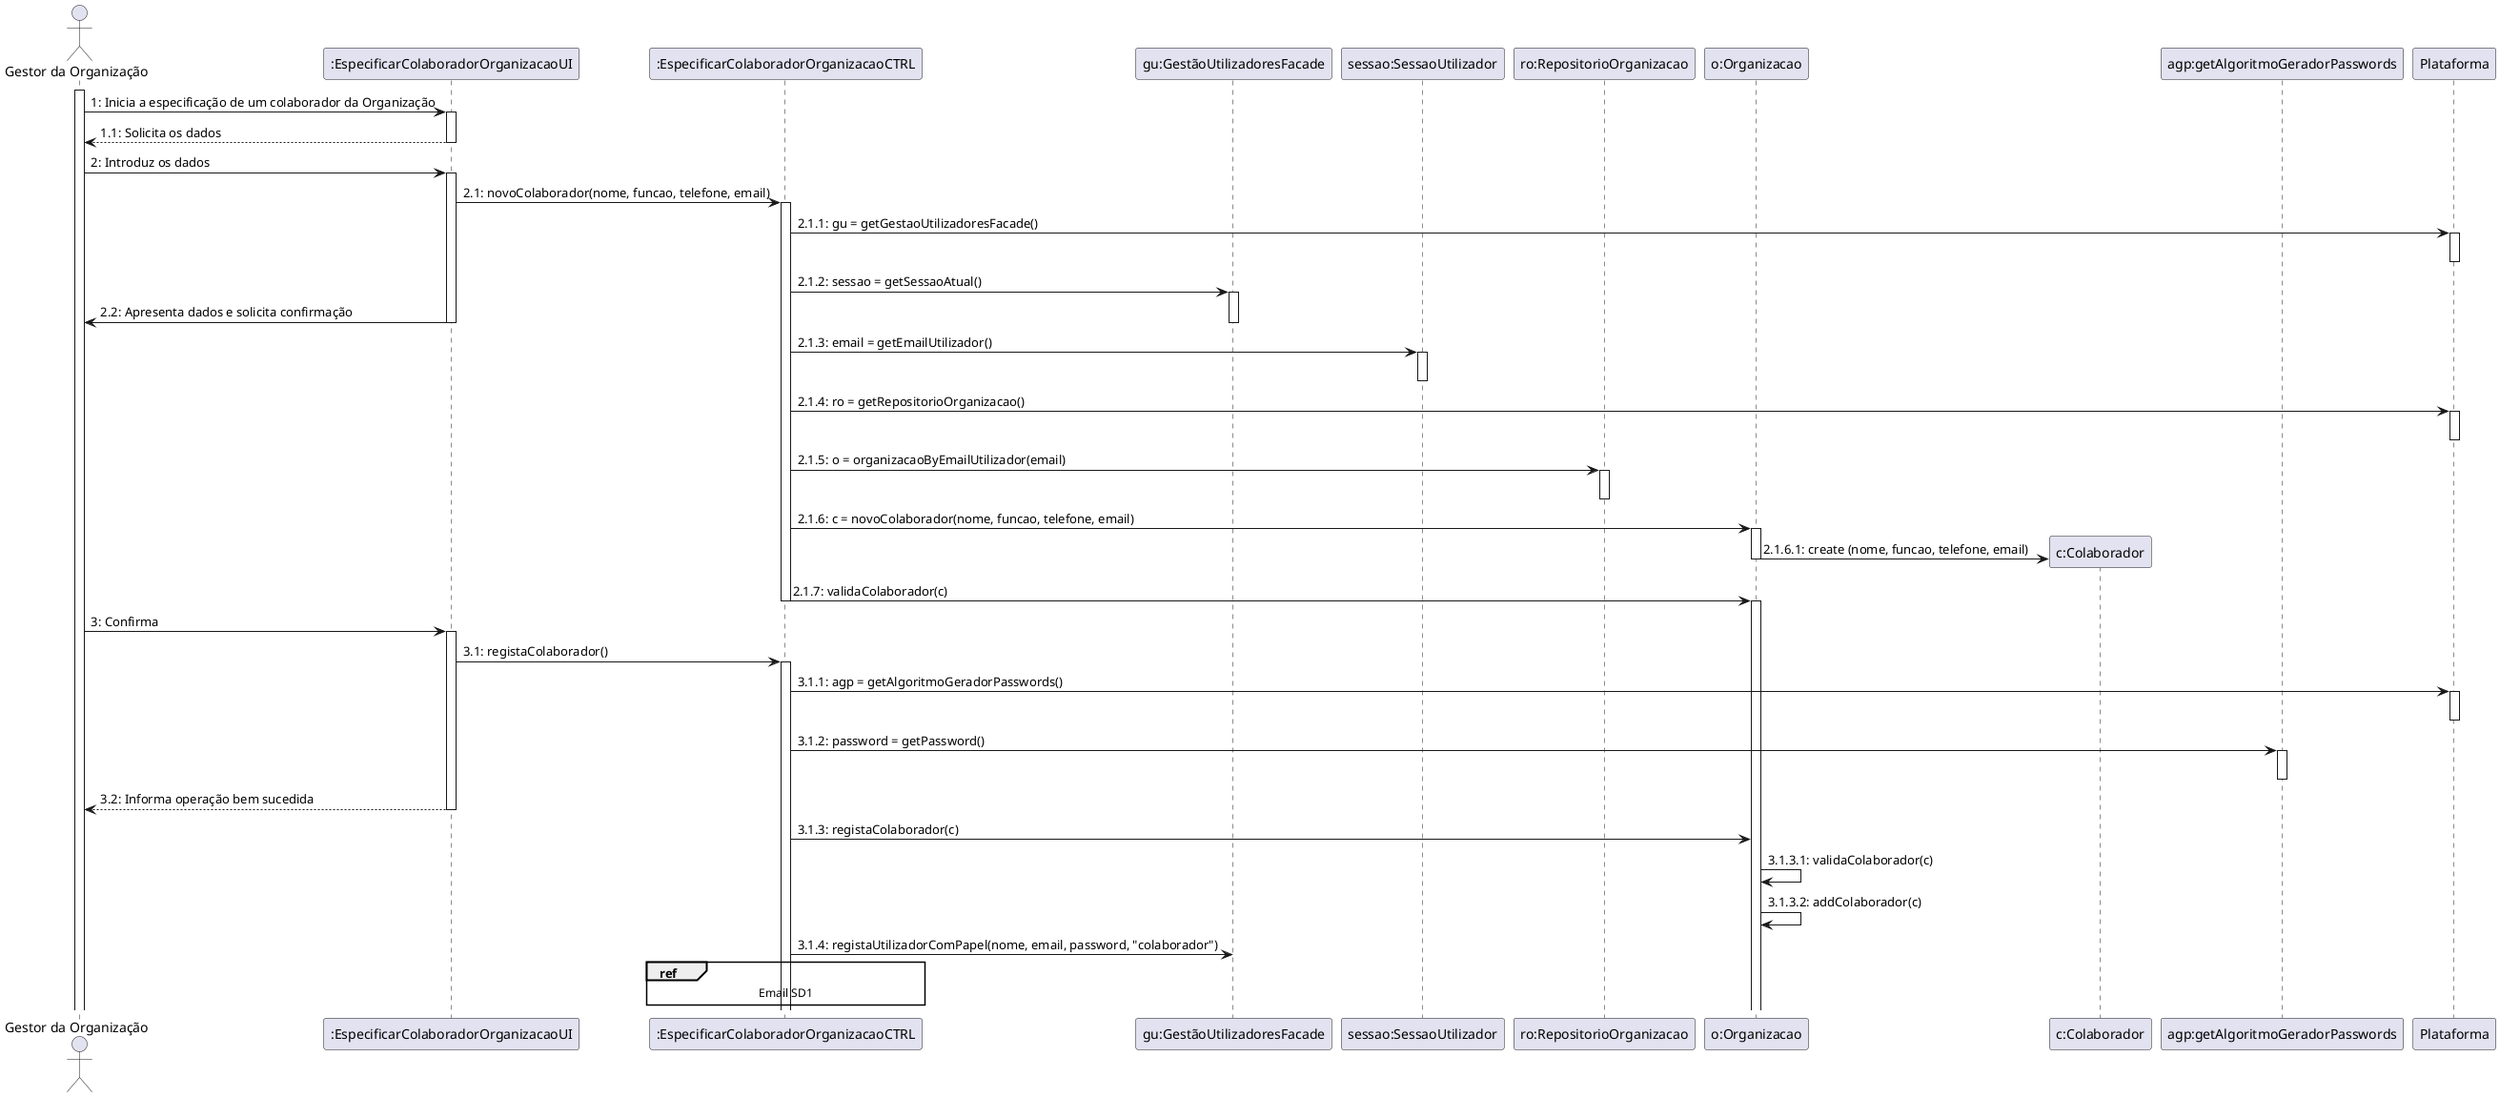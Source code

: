 @startuml

actor "Gestor da Organização" as GestorOrganizacao
participant ":EspecificarColaboradorOrganizacaoUI" as EspecificarColaboradorOrganizacaoUI
participant ":EspecificarColaboradorOrganizacaoCTRL" as EspecificarColaboradorOrganizacaoCTRL
participant "gu:GestãoUtilizadoresFacade" as GestaoUtilizadoresFacade
participant "sessao:SessaoUtilizador" as SessaoUtilizador
participant "ro:RepositorioOrganizacao" as RepositorioOrganizacao
participant "o:Organizacao" as Organizacao
participant "c:Colaborador" as Colaborador
participant "agp:getAlgoritmoGeradorPasswords" as AlgoritmoGeradorPasswords

activate GestorOrganizacao
GestorOrganizacao -> EspecificarColaboradorOrganizacaoUI: 1: Inicia a especificação de um colaborador da Organização
activate EspecificarColaboradorOrganizacaoUI
EspecificarColaboradorOrganizacaoUI --> GestorOrganizacao: 1.1: Solicita os dados
deactivate EspecificarColaboradorOrganizacaoUI
GestorOrganizacao -> EspecificarColaboradorOrganizacaoUI: 2: Introduz os dados
activate EspecificarColaboradorOrganizacaoUI
EspecificarColaboradorOrganizacaoUI -> EspecificarColaboradorOrganizacaoCTRL: 2.1: novoColaborador(nome, funcao, telefone, email)
activate EspecificarColaboradorOrganizacaoCTRL
EspecificarColaboradorOrganizacaoCTRL -> Plataforma: 2.1.1: gu = getGestaoUtilizadoresFacade()
activate Plataforma
deactivate Plataforma

EspecificarColaboradorOrganizacaoCTRL -> GestaoUtilizadoresFacade: 2.1.2: sessao = getSessaoAtual()
activate GestaoUtilizadoresFacade
EspecificarColaboradorOrganizacaoUI -> GestorOrganizacao: 2.2: Apresenta dados e solicita confirmação
deactivate EspecificarColaboradorOrganizacaoUI
deactivate GestaoUtilizadoresFacade
EspecificarColaboradorOrganizacaoCTRL -> SessaoUtilizador: 2.1.3: email = getEmailUtilizador() 
activate SessaoUtilizador
deactivate SessaoUtilizador
EspecificarColaboradorOrganizacaoCTRL -> Plataforma: 2.1.4: ro = getRepositorioOrganizacao()
activate Plataforma
deactivate Plataforma
EspecificarColaboradorOrganizacaoCTRL -> RepositorioOrganizacao: 2.1.5: o = organizacaoByEmailUtilizador(email)
activate RepositorioOrganizacao
deactivate RepositorioOrganizacao
EspecificarColaboradorOrganizacaoCTRL -> Organizacao: 2.1.6: c = novoColaborador(nome, funcao, telefone, email)
activate Organizacao
create Colaborador
Organizacao -> Colaborador: 2.1.6.1: create (nome, funcao, telefone, email)
deactivate Organizacao
EspecificarColaboradorOrganizacaoCTRL -> Organizacao : 2.1.7: validaColaborador(c)
deactivate EspecificarColaboradorOrganizacaoCTRL
activate  Organizacao 
deactivate Organizacao
GestorOrganizacao -> EspecificarColaboradorOrganizacaoUI: 3: Confirma
activate EspecificarColaboradorOrganizacaoUI
EspecificarColaboradorOrganizacaoUI -> EspecificarColaboradorOrganizacaoCTRL: 3.1: registaColaborador()
activate EspecificarColaboradorOrganizacaoCTRL
EspecificarColaboradorOrganizacaoCTRL -> Plataforma: 3.1.1: agp = getAlgoritmoGeradorPasswords()
activate Plataforma
deactivate Plataforma
EspecificarColaboradorOrganizacaoCTRL -> AlgoritmoGeradorPasswords: 3.1.2: password = getPassword()
activate AlgoritmoGeradorPasswords
deactivate AlgoritmoGeradorPasswords
EspecificarColaboradorOrganizacaoUI --> GestorOrganizacao: 3.2: Informa operação bem sucedida
deactivate EspecificarColaboradorOrganizacaoUI
EspecificarColaboradorOrganizacaoCTRL -> Organizacao: 3.1.3: registaColaborador(c)
Organizacao -> Organizacao : 3.1.3.1: validaColaborador(c)
Organizacao -> Organizacao : 3.1.3.2: addColaborador(c)
EspecificarColaboradorOrganizacaoCTRL -> GestaoUtilizadoresFacade: 3.1.4: registaUtilizadorComPapel(nome, email, password, "colaborador")
ref over EspecificarColaboradorOrganizacaoCTRL
Email SD1
end ref

@enduml